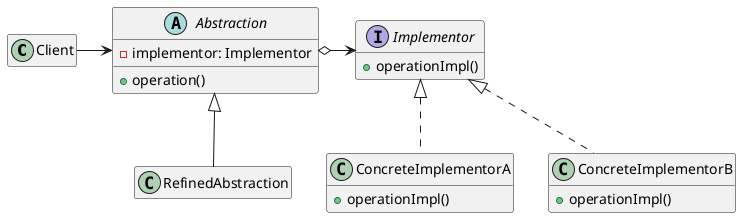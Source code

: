 @startuml bridge
hide empty members

class Client{}

interface Implementor {
  +operationImpl()
}

class ConcreteImplementorA implements Implementor {
  +operationImpl()
}

class ConcreteImplementorB implements Implementor {
  +operationImpl()
}

abstract class Abstraction {
  -implementor: Implementor
  +operation()
}

class RefinedAbstraction extends Abstraction {
}

Client -> Abstraction
Abstraction o-> Implementor

@enduml
